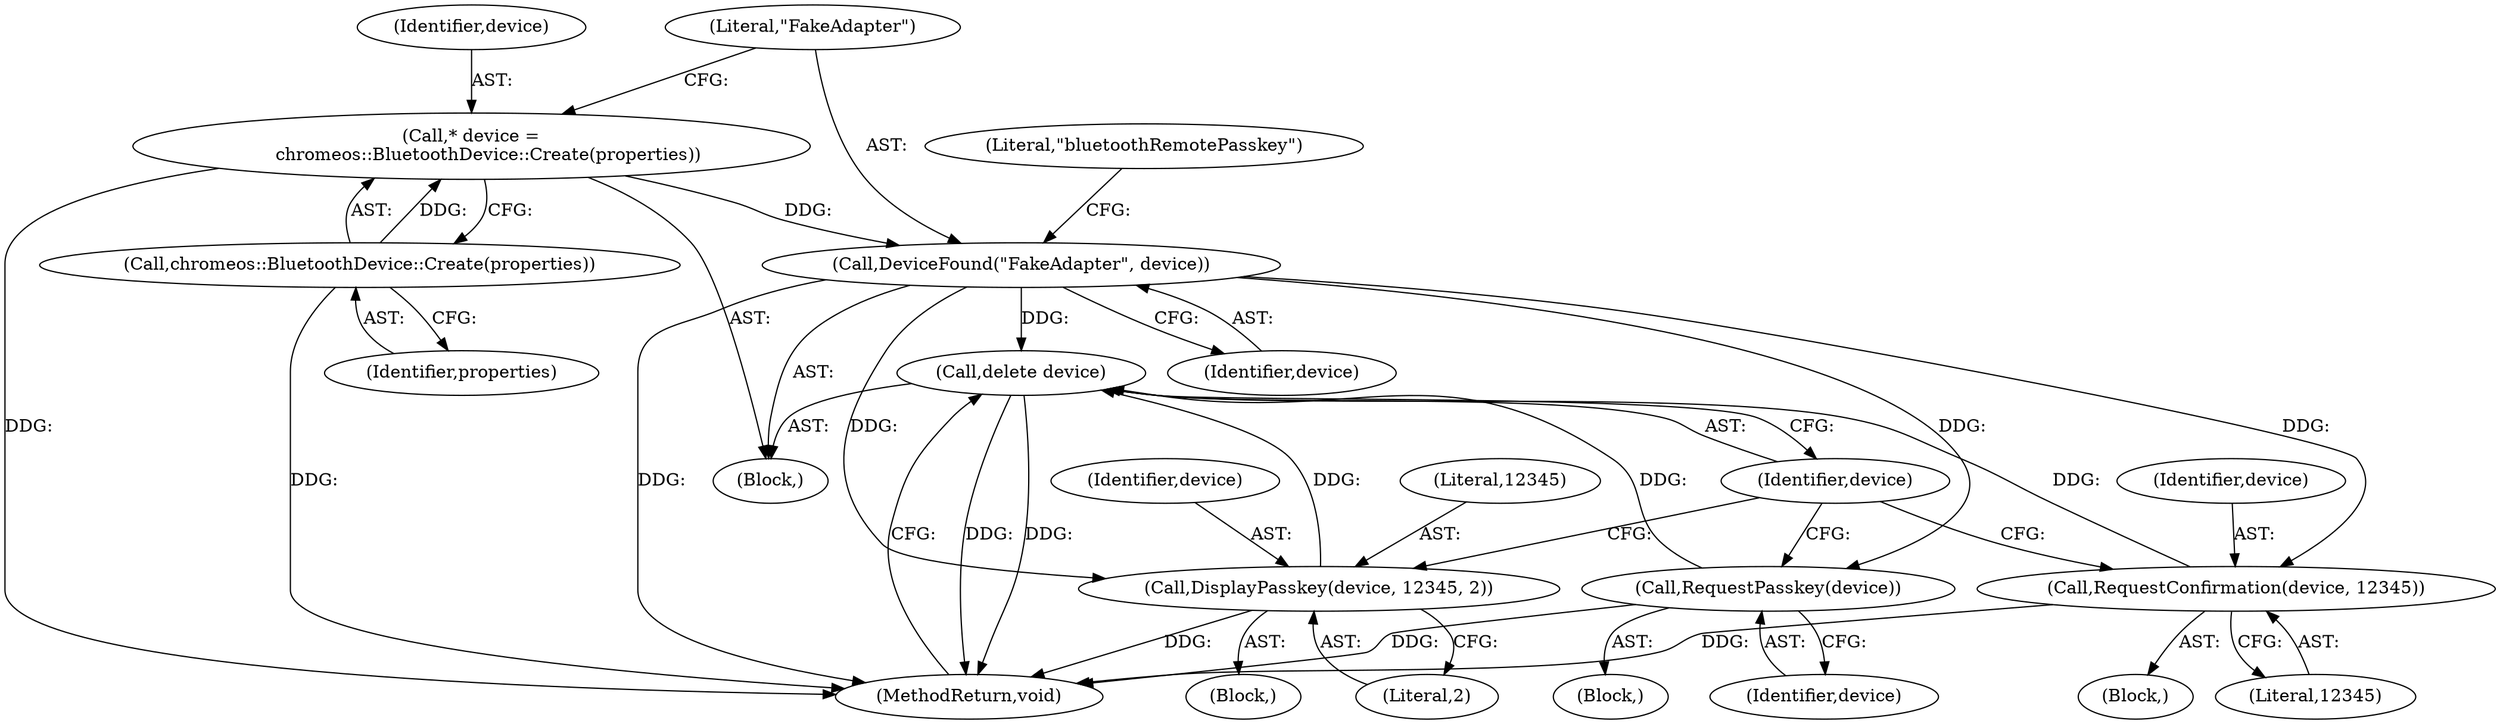 digraph "0_Chrome_0a38f71865b63025dce4de1f8cca71979c48d14d_4@API" {
"1000160" [label="(Call,delete device)"];
"1000158" [label="(Call,RequestPasskey(device))"];
"1000128" [label="(Call,DeviceFound(\"FakeAdapter\", device))"];
"1000124" [label="(Call,* device =\n      chromeos::BluetoothDevice::Create(properties))"];
"1000126" [label="(Call,chromeos::BluetoothDevice::Create(properties))"];
"1000148" [label="(Call,RequestConfirmation(device, 12345))"];
"1000137" [label="(Call,DisplayPasskey(device, 12345, 2))"];
"1000157" [label="(Block,)"];
"1000162" [label="(MethodReturn,void)"];
"1000138" [label="(Identifier,device)"];
"1000140" [label="(Literal,2)"];
"1000103" [label="(Block,)"];
"1000136" [label="(Block,)"];
"1000161" [label="(Identifier,device)"];
"1000129" [label="(Literal,\"FakeAdapter\")"];
"1000150" [label="(Literal,12345)"];
"1000147" [label="(Block,)"];
"1000160" [label="(Call,delete device)"];
"1000134" [label="(Literal,\"bluetoothRemotePasskey\")"];
"1000149" [label="(Identifier,device)"];
"1000128" [label="(Call,DeviceFound(\"FakeAdapter\", device))"];
"1000126" [label="(Call,chromeos::BluetoothDevice::Create(properties))"];
"1000125" [label="(Identifier,device)"];
"1000158" [label="(Call,RequestPasskey(device))"];
"1000139" [label="(Literal,12345)"];
"1000137" [label="(Call,DisplayPasskey(device, 12345, 2))"];
"1000127" [label="(Identifier,properties)"];
"1000148" [label="(Call,RequestConfirmation(device, 12345))"];
"1000130" [label="(Identifier,device)"];
"1000159" [label="(Identifier,device)"];
"1000124" [label="(Call,* device =\n      chromeos::BluetoothDevice::Create(properties))"];
"1000160" -> "1000103"  [label="AST: "];
"1000160" -> "1000161"  [label="CFG: "];
"1000161" -> "1000160"  [label="AST: "];
"1000162" -> "1000160"  [label="CFG: "];
"1000160" -> "1000162"  [label="DDG: "];
"1000160" -> "1000162"  [label="DDG: "];
"1000158" -> "1000160"  [label="DDG: "];
"1000128" -> "1000160"  [label="DDG: "];
"1000148" -> "1000160"  [label="DDG: "];
"1000137" -> "1000160"  [label="DDG: "];
"1000158" -> "1000157"  [label="AST: "];
"1000158" -> "1000159"  [label="CFG: "];
"1000159" -> "1000158"  [label="AST: "];
"1000161" -> "1000158"  [label="CFG: "];
"1000158" -> "1000162"  [label="DDG: "];
"1000128" -> "1000158"  [label="DDG: "];
"1000128" -> "1000103"  [label="AST: "];
"1000128" -> "1000130"  [label="CFG: "];
"1000129" -> "1000128"  [label="AST: "];
"1000130" -> "1000128"  [label="AST: "];
"1000134" -> "1000128"  [label="CFG: "];
"1000128" -> "1000162"  [label="DDG: "];
"1000124" -> "1000128"  [label="DDG: "];
"1000128" -> "1000137"  [label="DDG: "];
"1000128" -> "1000148"  [label="DDG: "];
"1000124" -> "1000103"  [label="AST: "];
"1000124" -> "1000126"  [label="CFG: "];
"1000125" -> "1000124"  [label="AST: "];
"1000126" -> "1000124"  [label="AST: "];
"1000129" -> "1000124"  [label="CFG: "];
"1000124" -> "1000162"  [label="DDG: "];
"1000126" -> "1000124"  [label="DDG: "];
"1000126" -> "1000127"  [label="CFG: "];
"1000127" -> "1000126"  [label="AST: "];
"1000126" -> "1000162"  [label="DDG: "];
"1000148" -> "1000147"  [label="AST: "];
"1000148" -> "1000150"  [label="CFG: "];
"1000149" -> "1000148"  [label="AST: "];
"1000150" -> "1000148"  [label="AST: "];
"1000161" -> "1000148"  [label="CFG: "];
"1000148" -> "1000162"  [label="DDG: "];
"1000137" -> "1000136"  [label="AST: "];
"1000137" -> "1000140"  [label="CFG: "];
"1000138" -> "1000137"  [label="AST: "];
"1000139" -> "1000137"  [label="AST: "];
"1000140" -> "1000137"  [label="AST: "];
"1000161" -> "1000137"  [label="CFG: "];
"1000137" -> "1000162"  [label="DDG: "];
}
